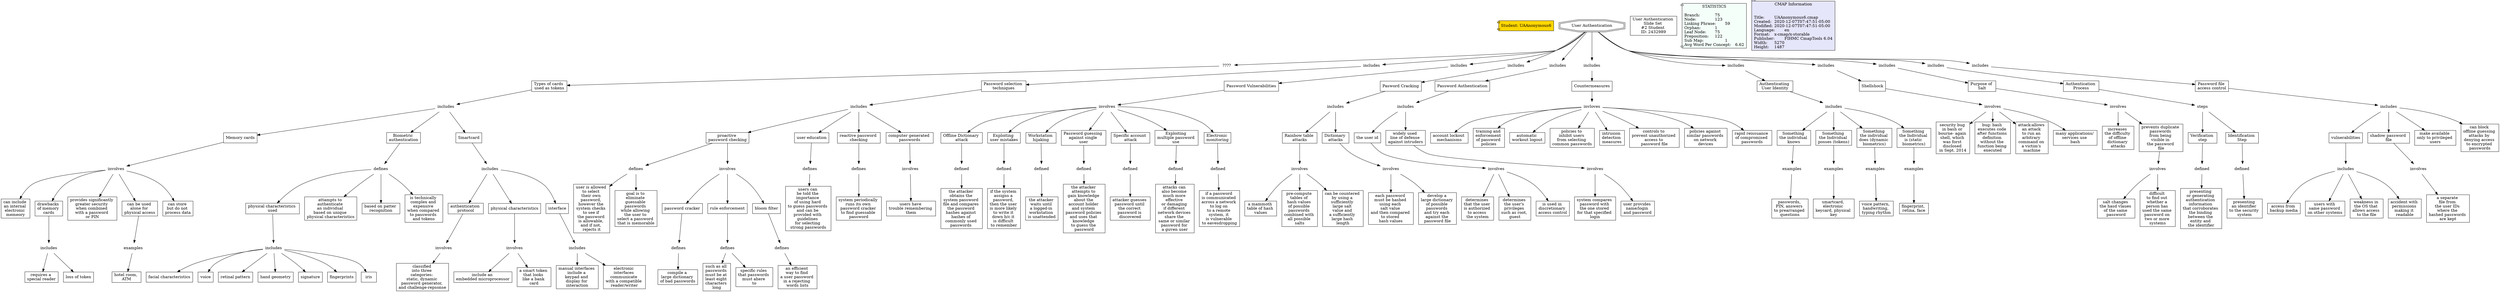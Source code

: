 // The Round Table
digraph {
	Student [label="Student: UAAnonymous6" fillcolor=gold shape=component style=filled]
	"1RR6XMDFG-DTN1G0-5D7" [label="Purpose of 
Salt" fillcolor=white shape=rect style=filled]
	"1RR6XP9P7-1TB3RWY-5FZ" [label=involves shape=none]
	"1RR6XMDFG-DTN1G0-5D7" -> "1RR6XP9P7-1TB3RWY-5FZ" [constraint=true]
	"1RR6ZBP2S-T26PFC-7GH" [label="Password file 
access control
" fillcolor=white shape=rect style=filled]
	"1RR6ZC724-1QFZXB4-7J9" [label=includes shape=none]
	"1RR6ZBP2S-T26PFC-7GH" -> "1RR6ZC724-1QFZXB4-7J9" [constraint=true]
	"1RR6X6DYG-294013P-4PT" [label=invloves shape=none]
	"1RR6XBC8S-1H7VD5T-4ZK" [label="account lockout 
mechanisms" fillcolor=white shape=rect style=filled]
	"1RR6X6DYG-294013P-4PT" -> "1RR6XBC8S-1H7VD5T-4ZK" [constraint=true]
	"1RR6T3PX6-TP7P9L-2NX" [label=involves shape=none]
	"1RR6T3PWQ-1FNF4RF-2NT" [label="Offline Dictionary 
attack" fillcolor=white shape=rect style=filled]
	"1RR6T3PX6-TP7P9L-2NX" -> "1RR6T3PWQ-1FNF4RF-2NT" [constraint=true]
	"1RR71G4Q6-VK9RRD-B7G" [label="????" shape=none]
	"1RR71G4Q6-169239D-B7C" [label="Types of cards 
used as tokens
" fillcolor=white shape=rect style=filled]
	"1RR71G4Q6-VK9RRD-B7G" -> "1RR71G4Q6-169239D-B7C" [constraint=true]
	"1RR6TJVXT-21HMZWV-334" [label=defined shape=none]
	"1RR6TJVX9-7RY0HT-331" [label="attacker guesses 
password until 
the correct 
password is 
discovered" fillcolor=white shape=rect style=filled]
	"1RR6TJVXT-21HMZWV-334" -> "1RR6TJVX9-7RY0HT-331" [constraint=true]
	"1RR713T9J-2DLYRGL-9X9" [label="password cracker
" fillcolor=white shape=rect style=filled]
	"1RR71480R-1SKDWDG-9YJ" [label=defines shape=none]
	"1RR713T9J-2DLYRGL-9X9" -> "1RR71480R-1SKDWDG-9YJ" [constraint=true]
	"1RR70NF2B-1J8YJ60-959" [label="proactive 
password checking
" fillcolor=white shape=rect style=filled]
	"1RR70P7DC-N8T251-970" [label=defines shape=none]
	"1RR70NF2B-1J8YJ60-959" -> "1RR70P7DC-N8T251-970" [constraint=true]
	"1RR6YSQXW-26F8QD0-6P4" [label=involves shape=none]
	"1RR6YVMGJ-13TCMYG-6TF" [label="each password 
must be hashed 
using each 
salt value 
and then compared 
to stored 
hash values
" fillcolor=white shape=rect style=filled]
	"1RR6YSQXW-26F8QD0-6P4" -> "1RR6YVMGJ-13TCMYG-6TF" [constraint=true]
	"1RR722MFQ-P6MXD8-CK8" [label=involves shape=none]
	"1RR722MFQ-F9LGGS-CK5" [label="classified 
into three 
categories: 
static, dynamic 
password generator, 
and challenge-repsonse
" fillcolor=white shape=rect style=filled]
	"1RR722MFQ-P6MXD8-CK8" -> "1RR722MFQ-F9LGGS-CK5" [constraint=true]
	"1RR6Q36W1-NTGCQ3-60" [label="User Authentication
" fillcolor=white shape=doubleoctagon style=filled]
	"1RR708NPD-1ZL88ZB-8GX" [label=includes shape=none]
	"1RR6Q36W1-NTGCQ3-60" -> "1RR708NPD-1ZL88ZB-8GX" [constraint=true]
	"1RR6R0YYS-290X2Y8-1BD" [label=examples shape=none]
	"1RR6R0YYS-1WRLDNJ-1B9" [label="smartcard, 
electronic 
keycard, physical 
key" fillcolor=white shape=rect style=filled]
	"1RR6R0YYS-290X2Y8-1BD" -> "1RR6R0YYS-1WRLDNJ-1B9" [constraint=true]
	"1RR6SC6HF-28Q7H78-23Y" [label=involves shape=none]
	"1RR6SC6HF-1G248CB-23V" [label="determines 
that the user 
is authorized 
to access 
the system
" fillcolor=white shape=rect style=filled]
	"1RR6SC6HF-28Q7H78-23Y" -> "1RR6SC6HF-1G248CB-23V" [constraint=true]
	"1RR70CFHG-SQ8F7Q-8K4" [label="user education
" fillcolor=white shape=rect style=filled]
	"1RR70D1H7-1H7QQY6-8M7" [label=defines shape=none]
	"1RR70CFHG-SQ8F7Q-8K4" -> "1RR70D1H7-1H7QQY6-8M7" [constraint=true]
	"1RR6QX1F4-DFGBDX-130" [label=includes shape=none]
	"1RR6QX1DM-ZW03G1-12X" [label="Something 
the individual 
knows" fillcolor=white shape=rect style=filled]
	"1RR6QX1F4-DFGBDX-130" -> "1RR6QX1DM-ZW03G1-12X" [constraint=true]
	"1RR70VPKZ-1BDT0XV-9LC" [label="rule enforcement
" fillcolor=white shape=rect style=filled]
	"1RR70WSQS-B40Z3B-9NS" [label=defines shape=none]
	"1RR70VPKZ-1BDT0XV-9LC" -> "1RR70WSQS-B40Z3B-9NS" [constraint=true]
	"1RR6R6D36-5VGJ7-1JL" [label=examples shape=none]
	"1RR6R6D2P-23M212Z-1JH" [label="fingerprint, 
retina, face
" fillcolor=white shape=rect style=filled]
	"1RR6R6D36-5VGJ7-1JL" -> "1RR6R6D2P-23M212Z-1JH" [constraint=true]
	"1RR6QK4JG-NB27CR-LL" [label="Verification 
step" fillcolor=white shape=rect style=filled]
	"1RR6QKT2K-291Q090-MX" [label=defined shape=none]
	"1RR6QK4JG-NB27CR-LL" -> "1RR6QKT2K-291Q090-MX" [constraint=true]
	"1RR6SBNMK-2BSNYJ5-22Y" [label="the user id
" fillcolor=white shape=rect style=filled]
	"1RR6SC6HF-28Q7H78-23Y" [label=involves shape=none]
	"1RR6SBNMK-2BSNYJ5-22Y" -> "1RR6SC6HF-28Q7H78-23Y" [constraint=true]
	"1RR6YZ0BC-MQZ0YW-71F" [label=involves shape=none]
	"1RR6Z1CHX-185FQK1-76V" [label="a mammoth 
table of hash 
values" fillcolor=white shape=rect style=filled]
	"1RR6YZ0BC-MQZ0YW-71F" -> "1RR6Z1CHX-185FQK1-76V" [constraint=true]
	"1RR72250V-1YPS38L-CHX" [label="authentication 
protocol" fillcolor=white shape=rect style=filled]
	"1RR722MFQ-P6MXD8-CK8" [label=involves shape=none]
	"1RR72250V-1YPS38L-CHX" -> "1RR722MFQ-P6MXD8-CK8" [constraint=true]
	"1RR6QGGMH-2CTQFZL-FC" [label=steps shape=none]
	"1RR6QGGLZ-1KWVD4R-F8" [label="Identification 
Step" fillcolor=white shape=rect style=filled]
	"1RR6QGGMH-2CTQFZL-FC" -> "1RR6QGGLZ-1KWVD4R-F8" [constraint=true]
	"1RR6YZ0BC-MQZ0YW-71F" [label=involves shape=none]
	"1RR6YZ0BC-MNNDQ-71B" [label="pre-compute 
tables of 
hash values 
of possible 
passwords 
combined with 
all possible 
salts" fillcolor=white shape=rect style=filled]
	"1RR6YZ0BC-MQZ0YW-71F" -> "1RR6YZ0BC-MNNDQ-71B" [constraint=true]
	"1RR6SXCFN-1M7BZDC-2JH" [label=includes shape=none]
	"1RR6SXCF4-GB5SG9-2JD" [label="Password Vulnerabilities
" fillcolor=white shape=rect style=filled]
	"1RR6SXCFN-1M7BZDC-2JH" -> "1RR6SXCF4-GB5SG9-2JD" [constraint=true]
	"1RR6V21XL-1V3NB16-41M" [label=defined shape=none]
	"1RR6V21XL-2C1GYM5-41J" [label="attacks can 
also become 
much more 
effective 
or damaging 
if different 
network devices 
share the 
same or similar 
password for 
a guven user
" fillcolor=white shape=rect style=filled]
	"1RR6V21XL-1V3NB16-41M" -> "1RR6V21XL-2C1GYM5-41J" [constraint=true]
	"1RR70KL5V-1WD8RWL-8ZH" [label="reactive password 
checking" fillcolor=white shape=rect style=filled]
	"1RR70L820-4KZSZT-91B" [label=defines shape=none]
	"1RR70KL5V-1WD8RWL-8ZH" -> "1RR70L820-4KZSZT-91B" [constraint=true]
	"1RR715LBG-220WG6Y-B2K" [label=defines shape=none]
	"1RR715L9Y-44T3VT-B2G" [label="an efficient 
way to find 
a user password 
in a rejecting 
words lists
" fillcolor=white shape=rect style=filled]
	"1RR715LBG-220WG6Y-B2K" -> "1RR715L9Y-44T3VT-B2G" [constraint=true]
	"1RR6X6DYG-294013P-4PT" [label=invloves shape=none]
	"1RR6XDNVJ-L7RW8Z-547" [label="training and 
enforcement 
of password 
policies" fillcolor=white shape=rect style=filled]
	"1RR6X6DYG-294013P-4PT" -> "1RR6XDNVJ-L7RW8Z-547" [constraint=true]
	"1RR6TMJN8-21VZD9W-392" [label=defined shape=none]
	"1RR6TMJMR-22MB3TS-38Z" [label="the attacker 
attempts to 
gain knowledge 
about the 
account holder 
and system 
password policies 
and uses that 
knowledge 
to guess the 
password" fillcolor=white shape=rect style=filled]
	"1RR6TMJN8-21VZD9W-392" -> "1RR6TMJMR-22MB3TS-38Z" [constraint=true]
	"1RR6YZ0BC-MQZ0YW-71F" [label=involves shape=none]
	"1RR6Z3WCW-1NYV0ZV-78P" [label="can be countered 
by using a 
sufficiently 
large salt 
value and 
a sufficiently 
large hash 
length" fillcolor=white shape=rect style=filled]
	"1RR6YZ0BC-MQZ0YW-71F" -> "1RR6Z3WCW-1NYV0ZV-78P" [constraint=true]
	"1RR6TWL5C-23JK37T-3RM" [label="Exploiting 
user mistakes
" fillcolor=white shape=rect style=filled]
	"1RR6TX9GS-1XG4TP4-3T6" [label=defined shape=none]
	"1RR6TWL5C-23JK37T-3RM" -> "1RR6TX9GS-1XG4TP4-3T6" [constraint=true]
	"1RR70VPKZ-FLFP69-9LG" [label=involves shape=none]
	"1RR713T9J-2DLYRGL-9X9" [label="password cracker
" fillcolor=white shape=rect style=filled]
	"1RR70VPKZ-FLFP69-9LG" -> "1RR713T9J-2DLYRGL-9X9" [constraint=true]
	"1RR6YN4V4-PL3VNL-6J5" [label="Pasword Cracking
" fillcolor=white shape=rect style=filled]
	"1RR6YRZG7-9WJ5YP-6MB" [label=includes shape=none]
	"1RR6YN4V4-PL3VNL-6J5" -> "1RR6YRZG7-9WJ5YP-6MB" [constraint=true]
	"1RR6ZC724-1QFZXB4-7J9" [label=includes shape=none]
	"1RR6ZZKGS-1MPR5L5-802" [label=vulnerabilities fillcolor=white shape=rect style=filled]
	"1RR6ZC724-1QFZXB4-7J9" -> "1RR6ZZKGS-1MPR5L5-802" [constraint=true]
	"1RR6X6DYG-294013P-4PT" [label=invloves shape=none]
	"1RR6XG2L6-11Y7CD0-57G" [label="automatic 
workout logout
" fillcolor=white shape=rect style=filled]
	"1RR6X6DYG-294013P-4PT" -> "1RR6XG2L6-11Y7CD0-57G" [constraint=true]
	"1RR6TS1V3-1VBRG9V-3KH" [label="Workstation 
hijaking" fillcolor=white shape=rect style=filled]
	"1RR6TSKMR-57QT33-3M0" [label=defined shape=none]
	"1RR6TS1V3-1VBRG9V-3KH" -> "1RR6TSKMR-57QT33-3M0" [constraint=true]
	"1RR6X035K-G4C2NJ-4CG" [label=defined shape=none]
	"1RR6X0351-1T310DT-4CC" [label="if a password 
is communicated 
across a network 
to log on 
to a remote 
system, it 
is vulnerable 
to eavesdropping
" fillcolor=white shape=rect style=filled]
	"1RR6X035K-G4C2NJ-4CG" -> "1RR6X0351-1T310DT-4CC" [constraint=true]
	"1RR6R00QZ-1QWPKW8-189" [label="Something 
the Individual 
posses (tokens)
" fillcolor=white shape=rect style=filled]
	"1RR6R0YYS-290X2Y8-1BD" [label=examples shape=none]
	"1RR6R00QZ-1QWPKW8-189" -> "1RR6R0YYS-290X2Y8-1BD" [constraint=true]
	"1RR6YRZG7-9WJ5YP-6MB" [label=includes shape=none]
	"1RR6YXH2Z-RF014P-6Z2" [label="Rainbow table 
attacks" fillcolor=white shape=rect style=filled]
	"1RR6YRZG7-9WJ5YP-6MB" -> "1RR6YXH2Z-RF014P-6Z2" [constraint=true]
	"1RR71VJBG-1WHB3CZ-C0B" [label=includes shape=none]
	"1RR72250V-1YPS38L-CHX" [label="authentication 
protocol" fillcolor=white shape=rect style=filled]
	"1RR71VJBG-1WHB3CZ-C0B" -> "1RR72250V-1YPS38L-CHX" [constraint=true]
	"1RR6T3PX6-TP7P9L-2NX" [label=involves shape=none]
	"1RR6TLVS3-KT7YJ6-36Y" [label="Password guessing 
against single 
user" fillcolor=white shape=rect style=filled]
	"1RR6T3PX6-TP7P9L-2NX" -> "1RR6TLVS3-KT7YJ6-36Y" [constraint=true]
	"1RR6SC6HF-28Q7H78-23Y" [label=involves shape=none]
	"1RR6SH191-M4QQ01-2BX" [label="determines 
the user's 
privileges 
such as root, 
guest" fillcolor=white shape=rect style=filled]
	"1RR6SC6HF-28Q7H78-23Y" -> "1RR6SH191-M4QQ01-2BX" [constraint=true]
	"1RR729R8M-1HPMM4-D4M" [label="physical characteristics 
used" fillcolor=white shape=rect style=filled]
	"1RR72BFZF-1XDPNH5-D6G" [label=includes shape=none]
	"1RR729R8M-1HPMM4-D4M" -> "1RR72BFZF-1XDPNH5-D6G" [constraint=true]
	"1RR72BFZF-1XDPNH5-D6G" [label=includes shape=none]
	"1RR72BFYX-6LMY9X-D6C" [label="facial characteristics
" fillcolor=white shape=rect style=filled]
	"1RR72BFZF-1XDPNH5-D6G" -> "1RR72BFYX-6LMY9X-D6C" [constraint=true]
	"1RR6QGGLZ-1KWVD4R-F8" [label="Identification 
Step" fillcolor=white shape=rect style=filled]
	"1RR6QHVS1-1QZTHF9-H8" [label="defined " shape=none]
	"1RR6QGGLZ-1KWVD4R-F8" -> "1RR6QHVS1-1QZTHF9-H8" [constraint=true]
	"1RR70D1H7-1H7QQY6-8M7" [label=defines shape=none]
	"1RR70D1GQ-70CH5G-8M4" [label="users can 
be told the 
importance 
of using hard 
to guess passwords 
and can be 
provided with 
guidelines 
for selecting 
strong passwords
" fillcolor=white shape=rect style=filled]
	"1RR70D1H7-1H7QQY6-8M7" -> "1RR70D1GQ-70CH5G-8M4" [constraint=true]
	"1RR71JTMP-1NLSZ7Y-BDY" [label=involves shape=none]
	"1RR71L07Z-1NKBYKS-BH4" [label="can include 
an internal 
electronic 
memeory" fillcolor=white shape=rect style=filled]
	"1RR71JTMP-1NLSZ7Y-BDY" -> "1RR71L07Z-1NKBYKS-BH4" [constraint=true]
	"1RR6Q36W1-NTGCQ3-60" [label="User Authentication
" fillcolor=white shape=doubleoctagon style=filled]
	"1RR6YN4VN-YTC88V-6J8" [label=includes shape=none]
	"1RR6Q36W1-NTGCQ3-60" -> "1RR6YN4VN-YTC88V-6J8" [constraint=true]
	"1RR6QX1F4-DFGBDX-130" [label=includes shape=none]
	"1RR6R7J5P-13G450H-1M0" [label="Something 
the individual 
does (dynamic 
biometrics)" fillcolor=white shape=rect style=filled]
	"1RR6QX1F4-DFGBDX-130" -> "1RR6R7J5P-13G450H-1M0" [constraint=true]
	"1RR6YBQFJ-DYYRK1-60W" [label=involves shape=none]
	"1RR6YBQFJ-TQV5NY-60S" [label="security bug 
in bash or 
bourne- again 
shell, which 
was forst 
disclosed 
in Sept. 2014
" fillcolor=white shape=rect style=filled]
	"1RR6YBQFJ-DYYRK1-60W" -> "1RR6YBQFJ-TQV5NY-60S" [constraint=true]
	"1RR6QX1F4-DFGBDX-130" [label=includes shape=none]
	"1RR6R00QZ-1QWPKW8-189" [label="Something 
the Individual 
posses (tokens)
" fillcolor=white shape=rect style=filled]
	"1RR6QX1F4-DFGBDX-130" -> "1RR6R00QZ-1QWPKW8-189" [constraint=true]
	"1RR6R2PFD-24N6V3X-1FN" [label="Something 
the Individual 
is (static 
biometrics)" fillcolor=white shape=rect style=filled]
	"1RR6R6D36-5VGJ7-1JL" [label=examples shape=none]
	"1RR6R2PFD-24N6V3X-1FN" -> "1RR6R6D36-5VGJ7-1JL" [constraint=true]
	"1RR71QQF0-13PFPSH-BSJ" [label="drawbacks 
of memory 
cards" fillcolor=white shape=rect style=filled]
	"1RR71RLKX-1CZN8S0-BV8" [label=includes shape=none]
	"1RR71QQF0-13PFPSH-BSJ" -> "1RR71RLKX-1CZN8S0-BV8" [constraint=true]
	"1RR6YRZG7-9WJ5YP-6MB" [label=includes shape=none]
	"1RR6YRZG7-1ZNJ29R-6M7" [label="Dictionary 
attacks" fillcolor=white shape=rect style=filled]
	"1RR6YRZG7-9WJ5YP-6MB" -> "1RR6YRZG7-1ZNJ29R-6M7" [constraint=true]
	"1RR71480R-1SKDWDG-9YJ" [label=defines shape=none]
	"1RR71480R-22R885F-9YF" [label="compile a 
large dictionary 
of bad passwords
" fillcolor=white shape=rect style=filled]
	"1RR71480R-1SKDWDG-9YJ" -> "1RR71480R-22R885F-9YF" [constraint=true]
	"1RR6Y91P7-JY7BFK-5ZH" [label=Shellshock fillcolor=white shape=rect style=filled]
	"1RR6YBQFJ-DYYRK1-60W" [label=involves shape=none]
	"1RR6Y91P7-JY7BFK-5ZH" -> "1RR6YBQFJ-DYYRK1-60W" [constraint=true]
	"1RR72BFZF-1XDPNH5-D6G" [label=includes shape=none]
	"1RR72G6DK-636V28-DGB" [label=voice fillcolor=white shape=rect style=filled]
	"1RR72BFZF-1XDPNH5-D6G" -> "1RR72G6DK-636V28-DGB" [constraint=true]
	"1RR6RPL2B-15TZKBB-1RY" [label=includes shape=none]
	"1RR6RPL1T-2715VJB-1RV" [label="Password Authentication
" fillcolor=white shape=rect style=filled]
	"1RR6RPL2B-15TZKBB-1RY" -> "1RR6RPL1T-2715VJB-1RV" [constraint=true]
	"1RR6X6DYG-294013P-4PT" [label=invloves shape=none]
	"1RR6XCBG9-22ZT6T-515" [label="policies to 
inhibit users 
from selecting 
common passwords
" fillcolor=white shape=rect style=filled]
	"1RR6X6DYG-294013P-4PT" -> "1RR6XCBG9-22ZT6T-515" [constraint=true]
	"1RR6TF3YR-1TRYZN6-2T5" [label=defined shape=none]
	"1RR6TF3Y8-9K6RN6-2T2" [label="the attacker 
obtains the 
system password 
file and compares 
the password 
hashes against 
hashes of 
commonly used 
passwords 
" fillcolor=white shape=rect style=filled]
	"1RR6TF3YR-1TRYZN6-2T5" -> "1RR6TF3Y8-9K6RN6-2T2" [constraint=true]
	"1RR6ZZKGS-1MPR5L5-802" [label=vulnerabilities fillcolor=white shape=rect style=filled]
	"1RR6ZZZWZ-1KNB7NX-817" [label=includes shape=none]
	"1RR6ZZKGS-1MPR5L5-802" -> "1RR6ZZZWZ-1KNB7NX-817" [constraint=true]
	"1RR6Q36W1-NTGCQ3-60" [label="User Authentication
" fillcolor=white shape=doubleoctagon style=filled]
	"1RR6X57B6-KDJ0XF-4N1" [label=includes shape=none]
	"1RR6Q36W1-NTGCQ3-60" -> "1RR6X57B6-KDJ0XF-4N1" [constraint=true]
	"1RR70CFHY-23FZ68D-8K7" [label=includes shape=none]
	"1RR70HNP0-WS0RBJ-8TT" [label="computer generated 
passwords" fillcolor=white shape=rect style=filled]
	"1RR70CFHY-23FZ68D-8K7" -> "1RR70HNP0-WS0RBJ-8TT" [constraint=true]
	"1RR6YBQFJ-DYYRK1-60W" [label=involves shape=none]
	"1RR6YGNGS-8ZHPKX-67Z" [label="bug: bash 
executes code 
after functions 
definition 
without the 
function being 
executed" fillcolor=white shape=rect style=filled]
	"1RR6YBQFJ-DYYRK1-60W" -> "1RR6YGNGS-8ZHPKX-67Z" [constraint=true]
	"1RR6ZZZWZ-1KNB7NX-817" [label=includes shape=none]
	"1RR70491F-22KSZDY-8BF" [label="access from 
backup media
" fillcolor=white shape=rect style=filled]
	"1RR6ZZZWZ-1KNB7NX-817" -> "1RR70491F-22KSZDY-8BF" [constraint=true]
	"1RR71G4Q6-169239D-B7C" [label="Types of cards 
used as tokens
" fillcolor=white shape=rect style=filled]
	"1RR71J291-2H339F-BCC" [label=includes shape=none]
	"1RR71G4Q6-169239D-B7C" -> "1RR71J291-2H339F-BCC" [constraint=true]
	"1RR6X6DYG-294013P-4PT" [label=invloves shape=none]
	"1RR6X89T5-1C53D4B-4V2" [label="intrusion 
detection 
measures" fillcolor=white shape=rect style=filled]
	"1RR6X6DYG-294013P-4PT" -> "1RR6X89T5-1C53D4B-4V2" [constraint=true]
	"1RR6QT9YV-M29W9K-XW" [label=includes shape=none]
	"1RR6QT9YV-1HVN829-XS" [label="Authenticating 
User Identity
" fillcolor=white shape=rect style=filled]
	"1RR6QT9YV-M29W9K-XW" -> "1RR6QT9YV-1HVN829-XS" [constraint=true]
	"1RR6QGGMH-2CTQFZL-FC" [label=steps shape=none]
	"1RR6QK4JG-NB27CR-LL" [label="Verification 
step" fillcolor=white shape=rect style=filled]
	"1RR6QGGMH-2CTQFZL-FC" -> "1RR6QK4JG-NB27CR-LL" [constraint=true]
	"1RR70P7DC-N8T251-970" [label=defines shape=none]
	"1RR70P7DC-1PCTM6C-96X" [label="user is allowed 
to select 
their own 
password, 
however the 
system checks 
to see if 
the password 
is allowable, 
and if not, 
rejects it
" fillcolor=white shape=rect style=filled]
	"1RR70P7DC-N8T251-970" -> "1RR70P7DC-1PCTM6C-96X" [constraint=true]
	"1RR71JTMP-1NLSZ7Y-BDY" [label=involves shape=none]
	"1RR71NNF9-C5L90F-BNS" [label="provides significantly 
greater security 
when combined 
with a password 
or PIN" fillcolor=white shape=rect style=filled]
	"1RR71JTMP-1NLSZ7Y-BDY" -> "1RR71NNF9-C5L90F-BNS" [constraint=true]
	"1RR6Q36W1-NTGCQ3-60" [label="User Authentication
" fillcolor=white shape=doubleoctagon style=filled]
	"1RR6Y91PR-11237XB-5ZL" [label=includes shape=none]
	"1RR6Q36W1-NTGCQ3-60" -> "1RR6Y91PR-11237XB-5ZL" [constraint=true]
	"1RR71RLKX-1CZN8S0-BV8" [label=includes shape=none]
	"1RR71RLKX-4998H9-BV5" [label="requires a 
special reader
" fillcolor=white shape=rect style=filled]
	"1RR71RLKX-1CZN8S0-BV8" -> "1RR71RLKX-4998H9-BV5" [constraint=true]
	"1RR6TX9GS-1XG4TP4-3T6" [label=defined shape=none]
	"1RR6TX9GS-1C7K4V5-3T3" [label="if the system 
assigns a 
password, 
then the user 
is more likely 
to write it 
down b/c it 
is difficult 
to remember
" fillcolor=white shape=rect style=filled]
	"1RR6TX9GS-1XG4TP4-3T6" -> "1RR6TX9GS-1C7K4V5-3T3" [constraint=true]
	"1RR6Q36W1-NTGCQ3-60" [label="User Authentication
" fillcolor=white shape=doubleoctagon style=filled]
	"1RR6QT9YV-M29W9K-XW" [label=includes shape=none]
	"1RR6Q36W1-NTGCQ3-60" -> "1RR6QT9YV-M29W9K-XW" [constraint=true]
	"1RR6XP9P7-1TB3RWY-5FZ" [label=involves shape=none]
	"1RR6XWP0Z-15Z6RDL-5PF" [label="increases 
the difficulty 
of offline 
dictionary 
attacks" fillcolor=white shape=rect style=filled]
	"1RR6XP9P7-1TB3RWY-5FZ" -> "1RR6XWP0Z-15Z6RDL-5PF" [constraint=true]
	"1RR6THM8M-12PSC00-2ZG" [label="Specific account 
attack" fillcolor=white shape=rect style=filled]
	"1RR6TJVXT-21HMZWV-334" [label=defined shape=none]
	"1RR6THM8M-12PSC00-2ZG" -> "1RR6TJVXT-21HMZWV-334" [constraint=true]
	"1RR6T3PWQ-1FNF4RF-2NT" [label="Offline Dictionary 
attack" fillcolor=white shape=rect style=filled]
	"1RR6TF3YR-1TRYZN6-2T5" [label=defined shape=none]
	"1RR6T3PWQ-1FNF4RF-2NT" -> "1RR6TF3YR-1TRYZN6-2T5" [constraint=true]
	"1RR71ZFVM-9DRRD7-C8W" [label=includes shape=none]
	"1RR71ZFVM-207JRKF-C8S" [label="manual interfaces 
include a 
keypad and 
display for 
interaction" fillcolor=white shape=rect style=filled]
	"1RR71ZFVM-9DRRD7-C8W" -> "1RR71ZFVM-207JRKF-C8S" [constraint=true]
	"1RR6S99TR-2DVX6CN-20B" [label=involves shape=none]
	"1RR6SF9FB-HV06FN-27M" [label="system compares 
password with 
the one stored 
for that specified 
login" fillcolor=white shape=rect style=filled]
	"1RR6S99TR-2DVX6CN-20B" -> "1RR6SF9FB-HV06FN-27M" [constraint=true]
	"1RR6YRZG7-1ZNJ29R-6M7" [label="Dictionary 
attacks" fillcolor=white shape=rect style=filled]
	"1RR6YSQXW-26F8QD0-6P4" [label=involves shape=none]
	"1RR6YRZG7-1ZNJ29R-6M7" -> "1RR6YSQXW-26F8QD0-6P4" [constraint=true]
	"1RR6YXH2Z-RF014P-6Z2" [label="Rainbow table 
attacks" fillcolor=white shape=rect style=filled]
	"1RR6YZ0BC-MQZ0YW-71F" [label=involves shape=none]
	"1RR6YXH2Z-RF014P-6Z2" -> "1RR6YZ0BC-MQZ0YW-71F" [constraint=true]
	"1RR6YBQFJ-DYYRK1-60W" [label=involves shape=none]
	"1RR6YJ9QG-DTMN76-6CZ" [label="attack:allows 
an attack 
to run an 
arbitrary 
command on 
a victim's 
machine" fillcolor=white shape=rect style=filled]
	"1RR6YBQFJ-DYYRK1-60W" -> "1RR6YJ9QG-DTMN76-6CZ" [constraint=true]
	"1RR71JTMP-1NLSZ7Y-BDY" [label=involves shape=none]
	"1RR71M023-25PSNJP-BKD" [label="can be used 
alone for 
physical access
" fillcolor=white shape=rect style=filled]
	"1RR71JTMP-1NLSZ7Y-BDY" -> "1RR71M023-25PSNJP-BKD" [constraint=true]
	"1RR6Q36W1-NTGCQ3-60" [label="User Authentication
" fillcolor=white shape=doubleoctagon style=filled]
	"1RR6RPL2B-15TZKBB-1RY" [label=includes shape=none]
	"1RR6Q36W1-NTGCQ3-60" -> "1RR6RPL2B-15TZKBB-1RY" [constraint=true]
	"1RR6XP9NR-1TPGZS9-5FW" [label="prevents duplicate 
passwords 
from being 
visible in 
the password 
file" fillcolor=white shape=rect style=filled]
	"1RR6XV4T3-7V3P4C-5LF" [label=involves shape=none]
	"1RR6XP9NR-1TPGZS9-5FW" -> "1RR6XV4T3-7V3P4C-5LF" [constraint=true]
	"1RR70WSQS-B40Z3B-9NS" [label=defines shape=none]
	"1RR70Y5LS-1TMD4J2-9RM" [label="such as all 
passwords 
must be at 
least eight 
characters 
long" fillcolor=white shape=rect style=filled]
	"1RR70WSQS-B40Z3B-9NS" -> "1RR70Y5LS-1TMD4J2-9RM" [constraint=true]
	"1RR6XMDFG-S98VJR-5DB" [label=includes shape=none]
	"1RR6XMDFG-DTN1G0-5D7" [label="Purpose of 
Salt" fillcolor=white shape=rect style=filled]
	"1RR6XMDFG-S98VJR-5DB" -> "1RR6XMDFG-DTN1G0-5D7" [constraint=true]
	"1RR71M023-25PSNJP-BKD" [label="can be used 
alone for 
physical access
" fillcolor=white shape=rect style=filled]
	"1RR71MZ83-VKQXBK-BM8" [label=examples shape=none]
	"1RR71M023-25PSNJP-BKD" -> "1RR71MZ83-VKQXBK-BM8" [constraint=true]
	"1RR70CFHY-23FZ68D-8K7" [label=includes shape=none]
	"1RR70KL5V-1WD8RWL-8ZH" [label="reactive password 
checking" fillcolor=white shape=rect style=filled]
	"1RR70CFHY-23FZ68D-8K7" -> "1RR70KL5V-1WD8RWL-8ZH" [constraint=true]
	"1RR6QHVS1-1QZTHF9-H8" [label="defined " shape=none]
	"1RR6QHVRK-GKS2JB-H5" [label="presenting 
an identifier 
to the security 
system" fillcolor=white shape=rect style=filled]
	"1RR6QHVS1-1QZTHF9-H8" -> "1RR6QHVRK-GKS2JB-H5" [constraint=true]
	"1RR70L820-4KZSZT-91B" [label=defines shape=none]
	"1RR70L820-RK12XV-917" [label="system periodically 
runs its own 
password cracker 
to find guessable 
password" fillcolor=white shape=rect style=filled]
	"1RR70L820-4KZSZT-91B" -> "1RR70L820-RK12XV-917" [constraint=true]
	"1RR6QX1F4-DFGBDX-130" [label=includes shape=none]
	"1RR6R2PFD-24N6V3X-1FN" [label="Something 
the Individual 
is (static 
biometrics)" fillcolor=white shape=rect style=filled]
	"1RR6QX1F4-DFGBDX-130" -> "1RR6R2PFD-24N6V3X-1FN" [constraint=true]
	"1RR6RTY75-JJ5X5V-1WZ" [label=includes shape=none]
	"1RR6SBNMK-2BSNYJ5-22Y" [label="the user id
" fillcolor=white shape=rect style=filled]
	"1RR6RTY75-JJ5X5V-1WZ" -> "1RR6SBNMK-2BSNYJ5-22Y" [constraint=true]
	"1RR72538H-1ZGK2YW-CRL" [label=defines shape=none]
	"1RR72538H-28YRQNL-CRH" [label="attampts to 
authenticate 
an individual 
based on unique 
physical characteristics
" fillcolor=white shape=rect style=filled]
	"1RR72538H-1ZGK2YW-CRL" -> "1RR72538H-28YRQNL-CRH" [constraint=true]
	"1RR6QKT2K-291Q090-MX" [label=defined shape=none]
	"1RR6QKT21-1Z7LP4N-MT" [label="presenting 
or generating 
authentication 
information 
that corroborates 
the binding 
between the 
entity and 
the identifier
" fillcolor=white shape=rect style=filled]
	"1RR6QKT2K-291Q090-MX" -> "1RR6QKT21-1Z7LP4N-MT" [constraint=true]
	"1RR6QYLLP-Q3Z666-15G" [label=examples shape=none]
	"1RR6QYLL6-25RDHRJ-15C" [label="passwords, 
PIN, answers 
to prearranged 
questions" fillcolor=white shape=rect style=filled]
	"1RR6QYLLP-Q3Z666-15G" -> "1RR6QYLL6-25RDHRJ-15C" [constraint=true]
	"1RR6Q36W1-NTGCQ3-60" [label="User Authentication
" fillcolor=white shape=doubleoctagon style=filled]
	"1RR6SXCFN-1M7BZDC-2JH" [label=includes shape=none]
	"1RR6Q36W1-NTGCQ3-60" -> "1RR6SXCFN-1M7BZDC-2JH" [constraint=true]
	"1RR70NF2B-1J8YJ60-959" [label="proactive 
password checking
" fillcolor=white shape=rect style=filled]
	"1RR70VPKZ-FLFP69-9LG" [label=involves shape=none]
	"1RR70NF2B-1J8YJ60-959" -> "1RR70VPKZ-FLFP69-9LG" [constraint=true]
	"1RR6SXCF4-GB5SG9-2JD" [label="Password Vulnerabilities
" fillcolor=white shape=rect style=filled]
	"1RR6T3PX6-TP7P9L-2NX" [label=involves shape=none]
	"1RR6SXCF4-GB5SG9-2JD" -> "1RR6T3PX6-TP7P9L-2NX" [constraint=true]
	"1RR6QT9YV-1HVN829-XS" [label="Authenticating 
User Identity
" fillcolor=white shape=rect style=filled]
	"1RR6QX1F4-DFGBDX-130" [label=includes shape=none]
	"1RR6QT9YV-1HVN829-XS" -> "1RR6QX1F4-DFGBDX-130" [constraint=true]
	"1RR6RTY75-JJ5X5V-1WZ" [label=includes shape=none]
	"1RR6RTY6P-185SFJ2-1WW" [label="widely used 
line of defense 
against intruders
" fillcolor=white shape=rect style=filled]
	"1RR6RTY75-JJ5X5V-1WZ" -> "1RR6RTY6P-185SFJ2-1WW" [constraint=true]
	"1RR71J28K-1G9PMLB-BC8" [label="Memory cards
" fillcolor=white shape=rect style=filled]
	"1RR71JTMP-1NLSZ7Y-BDY" [label=involves shape=none]
	"1RR71J28K-1G9PMLB-BC8" -> "1RR71JTMP-1NLSZ7Y-BDY" [constraint=true]
	"1RR6T3PX6-TP7P9L-2NX" [label=involves shape=none]
	"1RR6V1583-158DBN7-3ZV" [label="Exploiting 
multiple password 
use " fillcolor=white shape=rect style=filled]
	"1RR6T3PX6-TP7P9L-2NX" -> "1RR6V1583-158DBN7-3ZV" [constraint=true]
	"1RR6V5LND-VKDJPV-498" [label="Electronic 
monitoring" fillcolor=white shape=rect style=filled]
	"1RR6X035K-G4C2NJ-4CG" [label=defined shape=none]
	"1RR6V5LND-VKDJPV-498" -> "1RR6X035K-G4C2NJ-4CG" [constraint=true]
	"1RR70P7DC-N8T251-970" [label=defines shape=none]
	"1RR70S0CY-1P17M78-9FH" [label="goal is to 
eliminate 
guessable 
passwords 
while allowing 
the user to 
select a password 
that is memorable
" fillcolor=white shape=rect style=filled]
	"1RR70P7DC-N8T251-970" -> "1RR70S0CY-1P17M78-9FH" [constraint=true]
	"1RR70WSQS-B40Z3B-9NS" [label=defines shape=none]
	"1RR70WSQ8-2DB224S-9NP" [label="specific rules 
that passwords 
must ahere 
to" fillcolor=white shape=rect style=filled]
	"1RR70WSQS-B40Z3B-9NS" -> "1RR70WSQ8-2DB224S-9NP" [constraint=true]
	"1RR6XV4T3-7V3P4C-5LF" [label=involves shape=none]
	"1RR6XV4T3-11L1B3-5LB" [label="salt changes 
the hasd vlaues 
of the same 
password" fillcolor=white shape=rect style=filled]
	"1RR6XV4T3-7V3P4C-5LF" -> "1RR6XV4T3-11L1B3-5LB" [constraint=true]
	"1RR71VJ9Y-18YLP0-C07" [label="physical characteristics
" fillcolor=white shape=rect style=filled]
	"1RR71W3TM-T5BYVV-C2L" [label=involves shape=none]
	"1RR71VJ9Y-18YLP0-C07" -> "1RR71W3TM-T5BYVV-C2L" [constraint=true]
	"1RR6YBQFJ-DYYRK1-60W" [label=involves shape=none]
	"1RR6YFT1J-9ZXYDS-662" [label="many applications/ 
services use 
bash" fillcolor=white shape=rect style=filled]
	"1RR6YBQFJ-DYYRK1-60W" -> "1RR6YFT1J-9ZXYDS-662" [constraint=true]
	"1RR71YS1Z-11GF0ZV-C7W" [label=interface fillcolor=white shape=rect style=filled]
	"1RR71ZFVM-9DRRD7-C8W" [label=includes shape=none]
	"1RR71YS1Z-11GF0ZV-C7W" -> "1RR71ZFVM-9DRRD7-C8W" [constraint=true]
	"1RR6QFHZ2-1DWCFGV-C9" [label=includes shape=none]
	"1RR6QFHYL-1HK190Q-C6" [label="Authentication 
Process" fillcolor=white shape=rect style=filled]
	"1RR6QFHZ2-1DWCFGV-C9" -> "1RR6QFHYL-1HK190Q-C6" [constraint=true]
	"1RR6SC6HF-28Q7H78-23Y" [label=involves shape=none]
	"1RR6SJGCS-16WHH2J-2FP" [label="is used in 
discretionary 
access control
" fillcolor=white shape=rect style=filled]
	"1RR6SC6HF-28Q7H78-23Y" -> "1RR6SJGCS-16WHH2J-2FP" [constraint=true]
	"1RR6ZZZWZ-1KNB7NX-817" [label=includes shape=none]
	"1RR702FZL-261VKDP-86K" [label="users with 
same password 
on other systems
" fillcolor=white shape=rect style=filled]
	"1RR6ZZZWZ-1KNB7NX-817" -> "1RR702FZL-261VKDP-86K" [constraint=true]
	"1RR71W3TM-T5BYVV-C2L" [label=involves shape=none]
	"1RR71W3TM-1PFLH43-C2H" [label="include an 
embedded microprocessor
" fillcolor=white shape=rect style=filled]
	"1RR71W3TM-T5BYVV-C2L" -> "1RR71W3TM-1PFLH43-C2H" [constraint=true]
	"1RR6X6DYG-294013P-4PT" [label=invloves shape=none]
	"1RR6X6DYG-27J12WW-4PQ" [label="controls to 
prevent unauthorized 
access to 
password file
" fillcolor=white shape=rect style=filled]
	"1RR6X6DYG-294013P-4PT" -> "1RR6X6DYG-27J12WW-4PQ" [constraint=true]
	"1RR71MZ83-VKQXBK-BM8" [label=examples shape=none]
	"1RR71MZ83-9D1DMW-BM5" [label="hotel room, 
ATM" fillcolor=white shape=rect style=filled]
	"1RR71MZ83-VKQXBK-BM8" -> "1RR71MZ83-9D1DMW-BM5" [constraint=true]
	"1RR70VPKZ-FLFP69-9LG" [label=involves shape=none]
	"1RR70VPKZ-1BDT0XV-9LC" [label="rule enforcement
" fillcolor=white shape=rect style=filled]
	"1RR70VPKZ-FLFP69-9LG" -> "1RR70VPKZ-1BDT0XV-9LC" [constraint=true]
	"1RR6X57B6-KDJ0XF-4N1" [label=includes shape=none]
	"1RR6X57B6-9NVYVY-4MY" [label=Countermeasures fillcolor=white shape=rect style=filled]
	"1RR6X57B6-KDJ0XF-4N1" -> "1RR6X57B6-9NVYVY-4MY" [constraint=true]
	"1RR6YN4VN-YTC88V-6J8" [label=includes shape=none]
	"1RR6YN4V4-PL3VNL-6J5" [label="Pasword Cracking
" fillcolor=white shape=rect style=filled]
	"1RR6YN4VN-YTC88V-6J8" -> "1RR6YN4V4-PL3VNL-6J5" [constraint=true]
	"1RR71VJBG-1WHB3CZ-C0B" [label=includes shape=none]
	"1RR71YS1Z-11GF0ZV-C7W" [label=interface fillcolor=white shape=rect style=filled]
	"1RR71VJBG-1WHB3CZ-C0B" -> "1RR71YS1Z-11GF0ZV-C7W" [constraint=true]
	"1RR71VJBG-1WHB3CZ-C0B" [label=includes shape=none]
	"1RR71VJ9Y-18YLP0-C07" [label="physical characteristics
" fillcolor=white shape=rect style=filled]
	"1RR71VJBG-1WHB3CZ-C0B" -> "1RR71VJ9Y-18YLP0-C07" [constraint=true]
	"1RR6X6DYG-294013P-4PT" [label=invloves shape=none]
	"1RR6XGKHP-QB824W-58X" [label="policies against 
similar passwords 
on network 
devices" fillcolor=white shape=rect style=filled]
	"1RR6X6DYG-294013P-4PT" -> "1RR6XGKHP-QB824W-58X" [constraint=true]
	"1RR6S99TR-2DVX6CN-20B" [label=involves shape=none]
	"1RR6S99T8-26S7TBN-207" [label="user provides 
name/login 
and password
" fillcolor=white shape=rect style=filled]
	"1RR6S99TR-2DVX6CN-20B" -> "1RR6S99T8-26S7TBN-207" [constraint=true]
	"1RR6ZW0W0-1XV3TK5-7VS" [label=involves shape=none]
	"1RR6ZW0W0-1P7Y1HZ-7VP" [label="a separate 
file from 
the user IDs 
where the 
hashed passwords 
are kept" fillcolor=white shape=rect style=filled]
	"1RR6ZW0W0-1XV3TK5-7VS" -> "1RR6ZW0W0-1P7Y1HZ-7VP" [constraint=true]
	"1RR71RLKX-1CZN8S0-BV8" [label=includes shape=none]
	"1RR71TH82-7L4H8C-BY8" [label="loss of token
" fillcolor=white shape=rect style=filled]
	"1RR71RLKX-1CZN8S0-BV8" -> "1RR71TH82-7L4H8C-BY8" [constraint=true]
	"1RR71J291-2H339F-BCC" [label=includes shape=none]
	"1RR71J28K-1G9PMLB-BC8" [label="Memory cards
" fillcolor=white shape=rect style=filled]
	"1RR71J291-2H339F-BCC" -> "1RR71J28K-1G9PMLB-BC8" [constraint=true]
	"1RR6ZV05Q-17Q97FY-7S3" [label="shadow password 
file" fillcolor=white shape=rect style=filled]
	"1RR6ZW0W0-1XV3TK5-7VS" [label=involves shape=none]
	"1RR6ZV05Q-17Q97FY-7S3" -> "1RR6ZW0W0-1XV3TK5-7VS" [constraint=true]
	"1RR71JTMP-1NLSZ7Y-BDY" [label=involves shape=none]
	"1RR71JTM6-1BV4XN7-BDV" [label="can store 
but do not 
process data
" fillcolor=white shape=rect style=filled]
	"1RR71JTMP-1NLSZ7Y-BDY" -> "1RR71JTM6-1BV4XN7-BDV" [constraint=true]
	"1RR72BFZF-1XDPNH5-D6G" [label=includes shape=none]
	"1RR72DH90-H34CT8-DBX" [label="retinal pattern
" fillcolor=white shape=rect style=filled]
	"1RR72BFZF-1XDPNH5-D6G" -> "1RR72DH90-H34CT8-DBX" [constraint=true]
	"1RR6ZBP2S-RY5B2K-7GL" [label=includes shape=none]
	"1RR6ZBP2S-T26PFC-7GH" [label="Password file 
access control
" fillcolor=white shape=rect style=filled]
	"1RR6ZBP2S-RY5B2K-7GL" -> "1RR6ZBP2S-T26PFC-7GH" [constraint=true]
	"1RR6T3PX6-TP7P9L-2NX" [label=involves shape=none]
	"1RR6THM8M-12PSC00-2ZG" [label="Specific account 
attack" fillcolor=white shape=rect style=filled]
	"1RR6T3PX6-TP7P9L-2NX" -> "1RR6THM8M-12PSC00-2ZG" [constraint=true]
	"1RR6TSKMR-57QT33-3M0" [label=defined shape=none]
	"1RR6TSKM8-1HB6ZHF-3LX" [label="the attacker 
waits until 
a logged-in 
workstation 
is unattended
" fillcolor=white shape=rect style=filled]
	"1RR6TSKMR-57QT33-3M0" -> "1RR6TSKM8-1HB6ZHF-3LX" [constraint=true]
	"1RR6T3PX6-TP7P9L-2NX" [label=involves shape=none]
	"1RR6TWL5C-23JK37T-3RM" [label="Exploiting 
user mistakes
" fillcolor=white shape=rect style=filled]
	"1RR6T3PX6-TP7P9L-2NX" -> "1RR6TWL5C-23JK37T-3RM" [constraint=true]
	"1RR72BFZF-1XDPNH5-D6G" [label=includes shape=none]
	"1RR72CZVF-14HNNQJ-D9K" [label="hand geometry
" fillcolor=white shape=rect style=filled]
	"1RR72BFZF-1XDPNH5-D6G" -> "1RR72CZVF-14HNNQJ-D9K" [constraint=true]
	"1RR72538H-1ZGK2YW-CRL" [label=defines shape=none]
	"1RR7279WM-1HWPBNP-CYB" [label="based on patter 
recognition" fillcolor=white shape=rect style=filled]
	"1RR72538H-1ZGK2YW-CRL" -> "1RR7279WM-1HWPBNP-CYB" [constraint=true]
	"1RR72BFZF-1XDPNH5-D6G" [label=includes shape=none]
	"1RR72FPNY-25HZJ35-DDY" [label=signature fillcolor=white shape=rect style=filled]
	"1RR72BFZF-1XDPNH5-D6G" -> "1RR72FPNY-25HZJ35-DDY" [constraint=true]
	"1RR71J291-2H339F-BCC" [label=includes shape=none]
	"1RR724MH1-34CHFK-CQ6" [label="Biometric 
authentication" fillcolor=white shape=rect style=filled]
	"1RR71J291-2H339F-BCC" -> "1RR724MH1-34CHFK-CQ6" [constraint=true]
	"1RR6Q36W1-NTGCQ3-60" [label="User Authentication
" fillcolor=white shape=doubleoctagon style=filled]
	"1RR6QFHZ2-1DWCFGV-C9" [label=includes shape=none]
	"1RR6Q36W1-NTGCQ3-60" -> "1RR6QFHZ2-1DWCFGV-C9" [constraint=true]
	"1RR70HNP0-WS0RBJ-8TT" [label="computer generated 
passwords" fillcolor=white shape=rect style=filled]
	"1RR70JFG8-103KSPN-8WX" [label=involves shape=none]
	"1RR70HNP0-WS0RBJ-8TT" -> "1RR70JFG8-103KSPN-8WX" [constraint=true]
	"1RR72BFZF-1XDPNH5-D6G" [label=includes shape=none]
	"1RR72C17K-18BK26C-D8F" [label=fingerprints fillcolor=white shape=rect style=filled]
	"1RR72BFZF-1XDPNH5-D6G" -> "1RR72C17K-18BK26C-D8F" [constraint=true]
	"1RR72538H-1ZGK2YW-CRL" [label=defines shape=none]
	"1RR727T6N-2CLL653-CZR" [label="is technically 
complex and 
expensive 
when compared 
to passwords 
and tokens
" fillcolor=white shape=rect style=filled]
	"1RR72538H-1ZGK2YW-CRL" -> "1RR727T6N-2CLL653-CZR" [constraint=true]
	"1RR6XV4T3-7V3P4C-5LF" [label=involves shape=none]
	"1RR6XWZ69-6YZ6NM-5PY" [label="difficult 
to find out 
whether a 
person has 
used the same 
password on 
two or more 
systems" fillcolor=white shape=rect style=filled]
	"1RR6XV4T3-7V3P4C-5LF" -> "1RR6XWZ69-6YZ6NM-5PY" [constraint=true]
	"1RR6QX1DM-ZW03G1-12X" [label="Something 
the individual 
knows" fillcolor=white shape=rect style=filled]
	"1RR6QYLLP-Q3Z666-15G" [label=examples shape=none]
	"1RR6QX1DM-ZW03G1-12X" -> "1RR6QYLLP-Q3Z666-15G" [constraint=true]
	"1RR6T3PX6-TP7P9L-2NX" [label=involves shape=none]
	"1RR6V5LND-VKDJPV-498" [label="Electronic 
monitoring" fillcolor=white shape=rect style=filled]
	"1RR6T3PX6-TP7P9L-2NX" -> "1RR6V5LND-VKDJPV-498" [constraint=true]
	"1RR6ZC724-1QFZXB4-7J9" [label=includes shape=none]
	"1RR6ZRQMP-1W6098X-7NW" [label="make available 
only to privileged 
users" fillcolor=white shape=rect style=filled]
	"1RR6ZC724-1QFZXB4-7J9" -> "1RR6ZRQMP-1W6098X-7NW" [constraint=true]
	"1RR708NPD-1ZL88ZB-8GX" [label=includes shape=none]
	"1RR708NPD-L97LBN-8GT" [label="Password selection 
techniques" fillcolor=white shape=rect style=filled]
	"1RR708NPD-1ZL88ZB-8GX" -> "1RR708NPD-L97LBN-8GT" [constraint=true]
	"1RR70JFG8-103KSPN-8WX" [label=involves shape=none]
	"1RR70JFG8-23F7ND6-8WT" [label="users have 
trouble remembering 
them" fillcolor=white shape=rect style=filled]
	"1RR70JFG8-103KSPN-8WX" -> "1RR70JFG8-23F7ND6-8WT" [constraint=true]
	"1RR72538H-1ZGK2YW-CRL" [label=defines shape=none]
	"1RR729R8M-1HPMM4-D4M" [label="physical characteristics 
used" fillcolor=white shape=rect style=filled]
	"1RR72538H-1ZGK2YW-CRL" -> "1RR729R8M-1HPMM4-D4M" [constraint=true]
	"1RR6Q36W1-NTGCQ3-60" [label="User Authentication
" fillcolor=white shape=doubleoctagon style=filled]
	"1RR6XMDFG-S98VJR-5DB" [label=includes shape=none]
	"1RR6Q36W1-NTGCQ3-60" -> "1RR6XMDFG-S98VJR-5DB" [constraint=true]
	"1RR6Q36W1-NTGCQ3-60" [label="User Authentication
" fillcolor=white shape=doubleoctagon style=filled]
	"1RR71G4Q6-VK9RRD-B7G" [label="????" shape=none]
	"1RR6Q36W1-NTGCQ3-60" -> "1RR71G4Q6-VK9RRD-B7G" [constraint=true]
	"1RR70CFHY-23FZ68D-8K7" [label=includes shape=none]
	"1RR70CFHG-SQ8F7Q-8K4" [label="user education
" fillcolor=white shape=rect style=filled]
	"1RR70CFHY-23FZ68D-8K7" -> "1RR70CFHG-SQ8F7Q-8K4" [constraint=true]
	"1RR71ZFVM-9DRRD7-C8W" [label=includes shape=none]
	"1RR720QPJ-1H3J267-CDH" [label="electronic 
interfaces 
communicate 
with a compatible 
reader/writer" fillcolor=white shape=rect style=filled]
	"1RR71ZFVM-9DRRD7-C8W" -> "1RR720QPJ-1H3J267-CDH" [constraint=true]
	"1RR724MH1-34CHFK-CQ6" [label="Biometric 
authentication" fillcolor=white shape=rect style=filled]
	"1RR72538H-1ZGK2YW-CRL" [label=defines shape=none]
	"1RR724MH1-34CHFK-CQ6" -> "1RR72538H-1ZGK2YW-CRL" [constraint=true]
	"1RR6Q36W1-NTGCQ3-60" [label="User Authentication
" fillcolor=white shape=doubleoctagon style=filled]
	"1RR6ZBP2S-RY5B2K-7GL" [label=includes shape=none]
	"1RR6Q36W1-NTGCQ3-60" -> "1RR6ZBP2S-RY5B2K-7GL" [constraint=true]
	"1RR70CFHY-23FZ68D-8K7" [label=includes shape=none]
	"1RR70NF2B-1J8YJ60-959" [label="proactive 
password checking
" fillcolor=white shape=rect style=filled]
	"1RR70CFHY-23FZ68D-8K7" -> "1RR70NF2B-1J8YJ60-959" [constraint=true]
	"1RR6ZZZWZ-1KNB7NX-817" [label=includes shape=none]
	"1RR6ZZZWG-11PVXHM-814" [label="weakness in 
the OS that 
allows access 
to the file
" fillcolor=white shape=rect style=filled]
	"1RR6ZZZWZ-1KNB7NX-817" -> "1RR6ZZZWG-11PVXHM-814" [constraint=true]
	"1RR6RFZPJ-1BG5HNP-1PH" [label=examples shape=none]
	"1RR6RFZPJ-1FW4192-1PD" [label="voice pattern, 
handwriting, 
typing rhythm
" fillcolor=white shape=rect style=filled]
	"1RR6RFZPJ-1BG5HNP-1PH" -> "1RR6RFZPJ-1FW4192-1PD" [constraint=true]
	"1RR6ZZZWZ-1KNB7NX-817" [label=includes shape=none]
	"1RR7017KN-25JMM45-849" [label="accident with 
permissions 
making it 
readable" fillcolor=white shape=rect style=filled]
	"1RR6ZZZWZ-1KNB7NX-817" -> "1RR7017KN-25JMM45-849" [constraint=true]
	"1RR6RPL1T-2715VJB-1RV" [label="Password Authentication
" fillcolor=white shape=rect style=filled]
	"1RR6RTY75-JJ5X5V-1WZ" [label=includes shape=none]
	"1RR6RPL1T-2715VJB-1RV" -> "1RR6RTY75-JJ5X5V-1WZ" [constraint=true]
	"1RR71V0TW-1GL51JX-BZC" [label=Smartcard fillcolor=white shape=rect style=filled]
	"1RR71VJBG-1WHB3CZ-C0B" [label=includes shape=none]
	"1RR71V0TW-1GL51JX-BZC" -> "1RR71VJBG-1WHB3CZ-C0B" [constraint=true]
	"1RR71W3TM-T5BYVV-C2L" [label=involves shape=none]
	"1RR71Y1DH-11W2XLH-C5L" [label="a smart token 
that looks 
like a bank 
card" fillcolor=white shape=rect style=filled]
	"1RR71W3TM-T5BYVV-C2L" -> "1RR71Y1DH-11W2XLH-C5L" [constraint=true]
	"1RR6YSQXW-26F8QD0-6P4" [label=involves shape=none]
	"1RR6YSQXW-280FXXZ-6P1" [label="develop a 
large dictionary 
of possible 
passwords 
and try each 
against the 
password file
" fillcolor=white shape=rect style=filled]
	"1RR6YSQXW-26F8QD0-6P4" -> "1RR6YSQXW-280FXXZ-6P1" [constraint=true]
	"1RR6TLVS3-KT7YJ6-36Y" [label="Password guessing 
against single 
user" fillcolor=white shape=rect style=filled]
	"1RR6TMJN8-21VZD9W-392" [label=defined shape=none]
	"1RR6TLVS3-KT7YJ6-36Y" -> "1RR6TMJN8-21VZD9W-392" [constraint=true]
	"1RR708NPD-L97LBN-8GT" [label="Password selection 
techniques" fillcolor=white shape=rect style=filled]
	"1RR70CFHY-23FZ68D-8K7" [label=includes shape=none]
	"1RR708NPD-L97LBN-8GT" -> "1RR70CFHY-23FZ68D-8K7" [constraint=true]
	"1RR6X57B6-9NVYVY-4MY" [label=Countermeasures fillcolor=white shape=rect style=filled]
	"1RR6X6DYG-294013P-4PT" [label=invloves shape=none]
	"1RR6X57B6-9NVYVY-4MY" -> "1RR6X6DYG-294013P-4PT" [constraint=true]
	"1RR71JTMP-1NLSZ7Y-BDY" [label=involves shape=none]
	"1RR71QQF0-13PFPSH-BSJ" [label="drawbacks 
of memory 
cards" fillcolor=white shape=rect style=filled]
	"1RR71JTMP-1NLSZ7Y-BDY" -> "1RR71QQF0-13PFPSH-BSJ" [constraint=true]
	"1RR6XP9P7-1TB3RWY-5FZ" [label=involves shape=none]
	"1RR6XP9NR-1TPGZS9-5FW" [label="prevents duplicate 
passwords 
from being 
visible in 
the password 
file" fillcolor=white shape=rect style=filled]
	"1RR6XP9P7-1TB3RWY-5FZ" -> "1RR6XP9NR-1TPGZS9-5FW" [constraint=true]
	"1RR6T3PX6-TP7P9L-2NX" [label=involves shape=none]
	"1RR6TS1V3-1VBRG9V-3KH" [label="Workstation 
hijaking" fillcolor=white shape=rect style=filled]
	"1RR6T3PX6-TP7P9L-2NX" -> "1RR6TS1V3-1VBRG9V-3KH" [constraint=true]
	"1RR6QFHYL-1HK190Q-C6" [label="Authentication 
Process" fillcolor=white shape=rect style=filled]
	"1RR6QGGMH-2CTQFZL-FC" [label=steps shape=none]
	"1RR6QFHYL-1HK190Q-C6" -> "1RR6QGGMH-2CTQFZL-FC" [constraint=true]
	"1RR6R7J5P-13G450H-1M0" [label="Something 
the individual 
does (dynamic 
biometrics)" fillcolor=white shape=rect style=filled]
	"1RR6RFZPJ-1BG5HNP-1PH" [label=examples shape=none]
	"1RR6R7J5P-13G450H-1M0" -> "1RR6RFZPJ-1BG5HNP-1PH" [constraint=true]
	"1RR70VPKZ-FLFP69-9LG" [label=involves shape=none]
	"1RR715767-1866K7R-B1F" [label="bloom filter
" fillcolor=white shape=rect style=filled]
	"1RR70VPKZ-FLFP69-9LG" -> "1RR715767-1866K7R-B1F" [constraint=true]
	"1RR72BFZF-1XDPNH5-D6G" [label=includes shape=none]
	"1RR72F99H-CQS9VC-DD1" [label=iris fillcolor=white shape=rect style=filled]
	"1RR72BFZF-1XDPNH5-D6G" -> "1RR72F99H-CQS9VC-DD1" [constraint=true]
	"1RR6Y91PR-11237XB-5ZL" [label=includes shape=none]
	"1RR6Y91P7-JY7BFK-5ZH" [label=Shellshock fillcolor=white shape=rect style=filled]
	"1RR6Y91PR-11237XB-5ZL" -> "1RR6Y91P7-JY7BFK-5ZH" [constraint=true]
	"1RR6ZC724-1QFZXB4-7J9" [label=includes shape=none]
	"1RR6ZC724-3VT7MK-7J6" [label="can block 
offline guessing 
attacks by 
denying access 
to encrypted 
passwords" fillcolor=white shape=rect style=filled]
	"1RR6ZC724-1QFZXB4-7J9" -> "1RR6ZC724-3VT7MK-7J6" [constraint=true]
	"1RR715767-1866K7R-B1F" [label="bloom filter
" fillcolor=white shape=rect style=filled]
	"1RR715LBG-220WG6Y-B2K" [label=defines shape=none]
	"1RR715767-1866K7R-B1F" -> "1RR715LBG-220WG6Y-B2K" [constraint=true]
	"1RR6RTY6P-185SFJ2-1WW" [label="widely used 
line of defense 
against intruders
" fillcolor=white shape=rect style=filled]
	"1RR6S99TR-2DVX6CN-20B" [label=involves shape=none]
	"1RR6RTY6P-185SFJ2-1WW" -> "1RR6S99TR-2DVX6CN-20B" [constraint=true]
	"1RR71J291-2H339F-BCC" [label=includes shape=none]
	"1RR71V0TW-1GL51JX-BZC" [label=Smartcard fillcolor=white shape=rect style=filled]
	"1RR71J291-2H339F-BCC" -> "1RR71V0TW-1GL51JX-BZC" [constraint=true]
	"1RR6ZC724-1QFZXB4-7J9" [label=includes shape=none]
	"1RR6ZV05Q-17Q97FY-7S3" [label="shadow password 
file" fillcolor=white shape=rect style=filled]
	"1RR6ZC724-1QFZXB4-7J9" -> "1RR6ZV05Q-17Q97FY-7S3" [constraint=true]
	"1RR6V1583-158DBN7-3ZV" [label="Exploiting 
multiple password 
use " fillcolor=white shape=rect style=filled]
	"1RR6V21XL-1V3NB16-41M" [label=defined shape=none]
	"1RR6V1583-158DBN7-3ZV" -> "1RR6V21XL-1V3NB16-41M" [constraint=true]
	"1RR6X6DYG-294013P-4PT" [label=invloves shape=none]
	"1RR6X9C9M-17NK10F-4WN" [label="rapid reissuance 
of compromised 
passwords" fillcolor=white shape=rect style=filled]
	"1RR6X6DYG-294013P-4PT" -> "1RR6X9C9M-17NK10F-4WN" [constraint=true]
	"1RR6Q66R3-CPNL56-71" [label="User Authentication 
Slide Set 
#2 Student 
ID: 2432989
" fillcolor=white shape=rect style=filled]
	statictics [label="STATISTICS
\lBranch:		75\lNode:		123\lLinking Phrase:	59\lOrphan:		1\lLeaf Node:	75\lPreposition:	122\lSub Map:		1\lAvg Word Per Concept:	6.62\l" Gsplines=true fillcolor="#F5FFFA" shape=component style=filled]
	file_info [label="CMAP Information

\lTitle:	UAAnonymous6.cmap\lCreated:	2020-12-07T07:47:51-05:00\lModified:	2020-12-07T07:47:51-05:00\lLanguage:	en\lFormat:	x-cmap/x-storable\lPublisher:	FIHMC CmapTools 6.04\lWidth:	5270\lHeight:	1487\l" Gsplines=true fillcolor="#E6E6FA" shape=tab style=filled]
}
